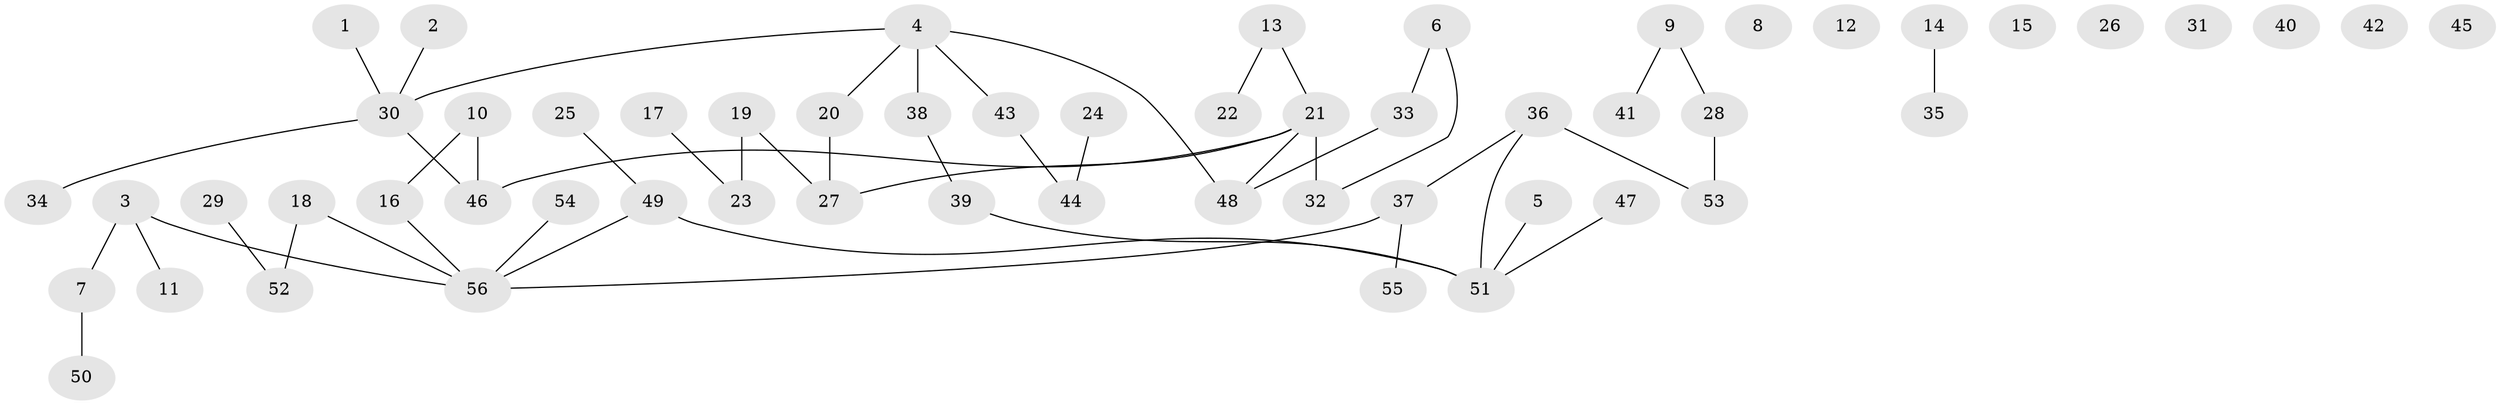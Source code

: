 // coarse degree distribution, {1: 0.36363636363636365, 2: 0.15151515151515152, 8: 0.06060606060606061, 0: 0.2727272727272727, 3: 0.12121212121212122, 4: 0.030303030303030304}
// Generated by graph-tools (version 1.1) at 2025/16/03/04/25 18:16:29]
// undirected, 56 vertices, 51 edges
graph export_dot {
graph [start="1"]
  node [color=gray90,style=filled];
  1;
  2;
  3;
  4;
  5;
  6;
  7;
  8;
  9;
  10;
  11;
  12;
  13;
  14;
  15;
  16;
  17;
  18;
  19;
  20;
  21;
  22;
  23;
  24;
  25;
  26;
  27;
  28;
  29;
  30;
  31;
  32;
  33;
  34;
  35;
  36;
  37;
  38;
  39;
  40;
  41;
  42;
  43;
  44;
  45;
  46;
  47;
  48;
  49;
  50;
  51;
  52;
  53;
  54;
  55;
  56;
  1 -- 30;
  2 -- 30;
  3 -- 7;
  3 -- 11;
  3 -- 56;
  4 -- 20;
  4 -- 30;
  4 -- 38;
  4 -- 43;
  4 -- 48;
  5 -- 51;
  6 -- 32;
  6 -- 33;
  7 -- 50;
  9 -- 28;
  9 -- 41;
  10 -- 16;
  10 -- 46;
  13 -- 21;
  13 -- 22;
  14 -- 35;
  16 -- 56;
  17 -- 23;
  18 -- 52;
  18 -- 56;
  19 -- 23;
  19 -- 27;
  20 -- 27;
  21 -- 27;
  21 -- 32;
  21 -- 46;
  21 -- 48;
  24 -- 44;
  25 -- 49;
  28 -- 53;
  29 -- 52;
  30 -- 34;
  30 -- 46;
  33 -- 48;
  36 -- 37;
  36 -- 51;
  36 -- 53;
  37 -- 55;
  37 -- 56;
  38 -- 39;
  39 -- 51;
  43 -- 44;
  47 -- 51;
  49 -- 51;
  49 -- 56;
  54 -- 56;
}
